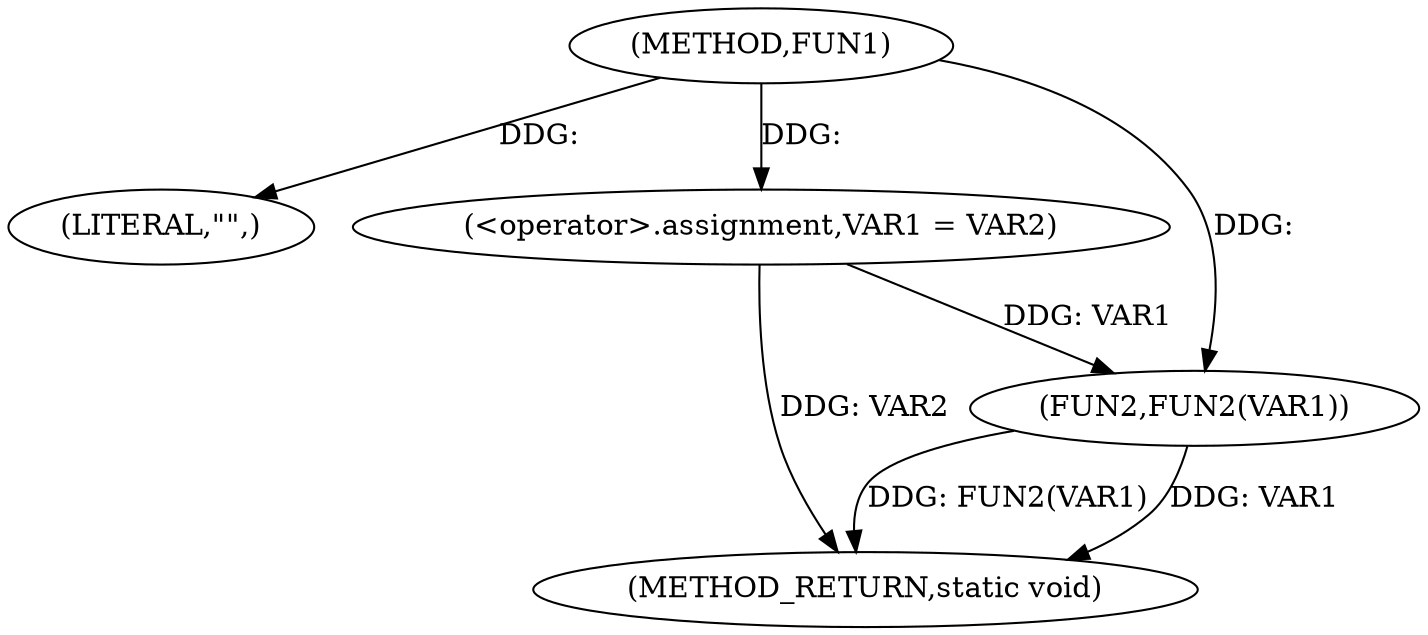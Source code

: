 digraph FUN1 {  
"1000100" [label = "(METHOD,FUN1)" ]
"1000109" [label = "(METHOD_RETURN,static void)" ]
"1000103" [label = "(LITERAL,\"\",)" ]
"1000104" [label = "(<operator>.assignment,VAR1 = VAR2)" ]
"1000107" [label = "(FUN2,FUN2(VAR1))" ]
  "1000107" -> "1000109"  [ label = "DDG: FUN2(VAR1)"] 
  "1000107" -> "1000109"  [ label = "DDG: VAR1"] 
  "1000104" -> "1000109"  [ label = "DDG: VAR2"] 
  "1000100" -> "1000103"  [ label = "DDG: "] 
  "1000100" -> "1000104"  [ label = "DDG: "] 
  "1000104" -> "1000107"  [ label = "DDG: VAR1"] 
  "1000100" -> "1000107"  [ label = "DDG: "] 
}
